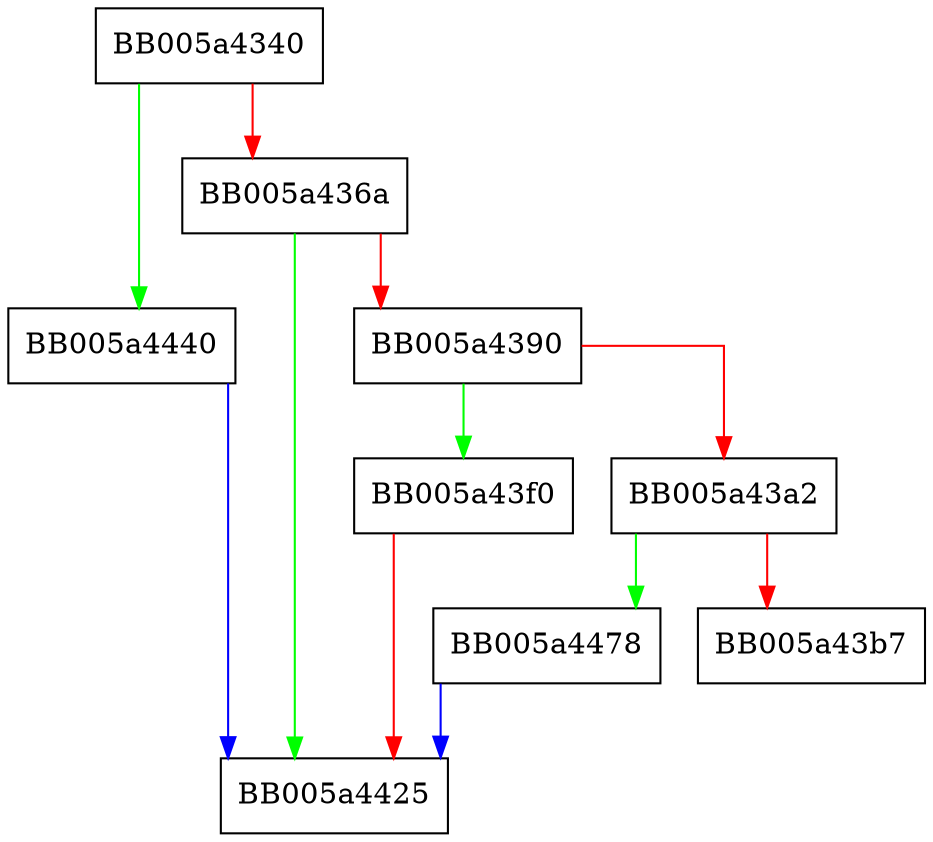digraph ENGINE_load_ssl_client_cert {
  node [shape="box"];
  graph [splines=ortho];
  BB005a4340 -> BB005a4440 [color="green"];
  BB005a4340 -> BB005a436a [color="red"];
  BB005a436a -> BB005a4425 [color="green"];
  BB005a436a -> BB005a4390 [color="red"];
  BB005a4390 -> BB005a43f0 [color="green"];
  BB005a4390 -> BB005a43a2 [color="red"];
  BB005a43a2 -> BB005a4478 [color="green"];
  BB005a43a2 -> BB005a43b7 [color="red"];
  BB005a43f0 -> BB005a4425 [color="red"];
  BB005a4440 -> BB005a4425 [color="blue"];
  BB005a4478 -> BB005a4425 [color="blue"];
}